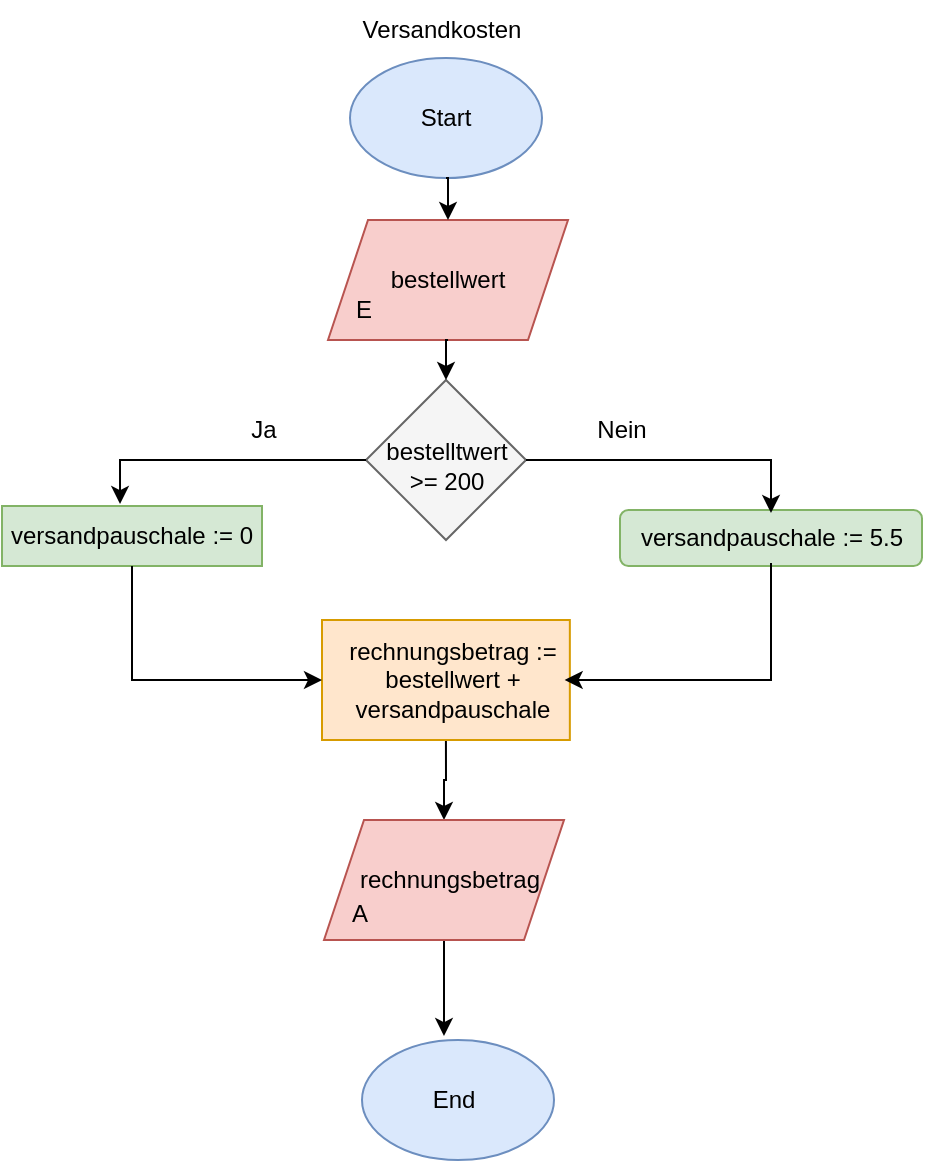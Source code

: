 <mxfile version="22.0.8" type="device">
  <diagram name="Seite-1" id="_FQVYKr5ARGDOp2DAqd-">
    <mxGraphModel dx="977" dy="617" grid="1" gridSize="10" guides="1" tooltips="1" connect="1" arrows="1" fold="1" page="1" pageScale="1" pageWidth="827" pageHeight="1169" math="0" shadow="0">
      <root>
        <mxCell id="0" />
        <mxCell id="1" parent="0" />
        <mxCell id="GyW-rlFqUyG9d3HSxGv--3" value="" style="group;" vertex="1" connectable="0" parent="1">
          <mxGeometry x="354" y="39" width="96" height="60" as="geometry" />
        </mxCell>
        <mxCell id="GyW-rlFqUyG9d3HSxGv--1" value="" style="ellipse;whiteSpace=wrap;html=1;fillColor=#dae8fc;strokeColor=#6c8ebf;" vertex="1" parent="GyW-rlFqUyG9d3HSxGv--3">
          <mxGeometry width="96" height="60" as="geometry" />
        </mxCell>
        <mxCell id="GyW-rlFqUyG9d3HSxGv--2" value="Start" style="text;html=1;strokeColor=none;fillColor=none;align=center;verticalAlign=middle;whiteSpace=wrap;rounded=0;" vertex="1" parent="GyW-rlFqUyG9d3HSxGv--3">
          <mxGeometry x="12" y="11.25" width="72" height="37.5" as="geometry" />
        </mxCell>
        <mxCell id="GyW-rlFqUyG9d3HSxGv--7" value="" style="group;" vertex="1" connectable="0" parent="1">
          <mxGeometry x="362" y="530" width="96" height="60" as="geometry" />
        </mxCell>
        <mxCell id="GyW-rlFqUyG9d3HSxGv--5" value="" style="ellipse;whiteSpace=wrap;html=1;fillColor=#dae8fc;strokeColor=#6c8ebf;" vertex="1" parent="GyW-rlFqUyG9d3HSxGv--7">
          <mxGeometry x="-2" width="96" height="60" as="geometry" />
        </mxCell>
        <mxCell id="GyW-rlFqUyG9d3HSxGv--6" value="End" style="text;html=1;strokeColor=none;fillColor=none;align=center;verticalAlign=middle;whiteSpace=wrap;rounded=0;" vertex="1" parent="GyW-rlFqUyG9d3HSxGv--7">
          <mxGeometry x="8" y="11.25" width="72" height="37.5" as="geometry" />
        </mxCell>
        <mxCell id="GyW-rlFqUyG9d3HSxGv--8" value="Versandkosten" style="text;html=1;strokeColor=none;fillColor=none;align=center;verticalAlign=middle;whiteSpace=wrap;rounded=0;" vertex="1" parent="1">
          <mxGeometry x="350" y="10" width="100" height="30" as="geometry" />
        </mxCell>
        <mxCell id="GyW-rlFqUyG9d3HSxGv--12" value="" style="group" vertex="1" connectable="0" parent="1">
          <mxGeometry x="331" y="120" width="132" height="60" as="geometry" />
        </mxCell>
        <mxCell id="GyW-rlFqUyG9d3HSxGv--9" value="" style="shape=parallelogram;perimeter=parallelogramPerimeter;whiteSpace=wrap;html=1;fixedSize=1;fillColor=#f8cecc;strokeColor=#b85450;" vertex="1" parent="GyW-rlFqUyG9d3HSxGv--12">
          <mxGeometry x="12" width="120" height="60" as="geometry" />
        </mxCell>
        <mxCell id="GyW-rlFqUyG9d3HSxGv--10" value="bestellwert" style="text;html=1;strokeColor=none;fillColor=none;align=center;verticalAlign=middle;whiteSpace=wrap;rounded=0;" vertex="1" parent="GyW-rlFqUyG9d3HSxGv--12">
          <mxGeometry x="42" y="15" width="60" height="30" as="geometry" />
        </mxCell>
        <mxCell id="GyW-rlFqUyG9d3HSxGv--11" value="E" style="text;html=1;strokeColor=none;fillColor=none;align=center;verticalAlign=middle;whiteSpace=wrap;rounded=0;" vertex="1" parent="GyW-rlFqUyG9d3HSxGv--12">
          <mxGeometry y="30" width="60" height="30" as="geometry" />
        </mxCell>
        <mxCell id="GyW-rlFqUyG9d3HSxGv--17" style="edgeStyle=orthogonalEdgeStyle;rounded=0;orthogonalLoop=1;jettySize=auto;html=1;exitX=0.5;exitY=1;exitDx=0;exitDy=0;entryX=0.5;entryY=0;entryDx=0;entryDy=0;" edge="1" parent="1" source="GyW-rlFqUyG9d3HSxGv--1" target="GyW-rlFqUyG9d3HSxGv--9">
          <mxGeometry relative="1" as="geometry" />
        </mxCell>
        <mxCell id="GyW-rlFqUyG9d3HSxGv--18" style="edgeStyle=orthogonalEdgeStyle;rounded=0;orthogonalLoop=1;jettySize=auto;html=1;exitX=0.5;exitY=1;exitDx=0;exitDy=0;entryX=0.427;entryY=-0.033;entryDx=0;entryDy=0;entryPerimeter=0;" edge="1" parent="1" source="GyW-rlFqUyG9d3HSxGv--14" target="GyW-rlFqUyG9d3HSxGv--5">
          <mxGeometry relative="1" as="geometry" />
        </mxCell>
        <mxCell id="GyW-rlFqUyG9d3HSxGv--22" style="edgeStyle=orthogonalEdgeStyle;rounded=0;orthogonalLoop=1;jettySize=auto;html=1;exitX=0.5;exitY=1;exitDx=0;exitDy=0;entryX=0.5;entryY=0;entryDx=0;entryDy=0;" edge="1" parent="1" source="GyW-rlFqUyG9d3HSxGv--19" target="GyW-rlFqUyG9d3HSxGv--14">
          <mxGeometry relative="1" as="geometry" />
        </mxCell>
        <mxCell id="GyW-rlFqUyG9d3HSxGv--25" value="" style="group;" vertex="1" connectable="0" parent="1">
          <mxGeometry x="362" y="200" width="80" height="80" as="geometry" />
        </mxCell>
        <mxCell id="GyW-rlFqUyG9d3HSxGv--23" value="" style="rhombus;whiteSpace=wrap;html=1;fillColor=#f5f5f5;strokeColor=#666666;fontColor=#333333;" vertex="1" parent="GyW-rlFqUyG9d3HSxGv--25">
          <mxGeometry width="80" height="80" as="geometry" />
        </mxCell>
        <mxCell id="GyW-rlFqUyG9d3HSxGv--24" value="bestelltwert &amp;gt;= 200" style="text;html=1;strokeColor=none;fillColor=none;align=center;verticalAlign=middle;whiteSpace=wrap;rounded=0;" vertex="1" parent="GyW-rlFqUyG9d3HSxGv--25">
          <mxGeometry x="22.5" y="37" width="35" height="12.5" as="geometry" />
        </mxCell>
        <mxCell id="GyW-rlFqUyG9d3HSxGv--26" style="edgeStyle=orthogonalEdgeStyle;rounded=0;orthogonalLoop=1;jettySize=auto;html=1;exitX=0.5;exitY=1;exitDx=0;exitDy=0;entryX=0.5;entryY=0;entryDx=0;entryDy=0;" edge="1" parent="1" source="GyW-rlFqUyG9d3HSxGv--9" target="GyW-rlFqUyG9d3HSxGv--23">
          <mxGeometry relative="1" as="geometry" />
        </mxCell>
        <mxCell id="GyW-rlFqUyG9d3HSxGv--29" value="" style="group" vertex="1" connectable="0" parent="1">
          <mxGeometry x="180" y="263" width="130" height="30" as="geometry" />
        </mxCell>
        <mxCell id="GyW-rlFqUyG9d3HSxGv--27" value="" style="rounded=1;whiteSpace=wrap;html=1;" vertex="1" parent="GyW-rlFqUyG9d3HSxGv--29">
          <mxGeometry width="130" height="30" as="geometry" />
        </mxCell>
        <mxCell id="GyW-rlFqUyG9d3HSxGv--28" value="versandpauschale := 0" style="text;html=1;strokeColor=#82b366;fillColor=#d5e8d4;align=center;verticalAlign=middle;whiteSpace=wrap;rounded=0;" vertex="1" parent="GyW-rlFqUyG9d3HSxGv--29">
          <mxGeometry width="130" height="30" as="geometry" />
        </mxCell>
        <mxCell id="GyW-rlFqUyG9d3HSxGv--35" value="" style="group;" vertex="1" connectable="0" parent="1">
          <mxGeometry x="489" y="265" width="151" height="28" as="geometry" />
        </mxCell>
        <mxCell id="GyW-rlFqUyG9d3HSxGv--33" value="" style="rounded=1;whiteSpace=wrap;html=1;fillColor=#d5e8d4;strokeColor=#82b366;" vertex="1" parent="GyW-rlFqUyG9d3HSxGv--35">
          <mxGeometry width="151" height="28" as="geometry" />
        </mxCell>
        <mxCell id="GyW-rlFqUyG9d3HSxGv--32" value="versandpauschale := 5.5" style="text;html=1;align=center;verticalAlign=middle;whiteSpace=wrap;rounded=0;glass=1;" vertex="1" parent="GyW-rlFqUyG9d3HSxGv--35">
          <mxGeometry x="5.5" y="1.5" width="140" height="25" as="geometry" />
        </mxCell>
        <mxCell id="GyW-rlFqUyG9d3HSxGv--36" style="edgeStyle=orthogonalEdgeStyle;rounded=0;orthogonalLoop=1;jettySize=auto;html=1;exitX=1;exitY=0.5;exitDx=0;exitDy=0;entryX=0.5;entryY=0;entryDx=0;entryDy=0;" edge="1" parent="1" source="GyW-rlFqUyG9d3HSxGv--23" target="GyW-rlFqUyG9d3HSxGv--32">
          <mxGeometry relative="1" as="geometry" />
        </mxCell>
        <mxCell id="GyW-rlFqUyG9d3HSxGv--37" style="edgeStyle=orthogonalEdgeStyle;rounded=0;orthogonalLoop=1;jettySize=auto;html=1;exitX=0;exitY=0.5;exitDx=0;exitDy=0;entryX=0.454;entryY=-0.033;entryDx=0;entryDy=0;entryPerimeter=0;" edge="1" parent="1" source="GyW-rlFqUyG9d3HSxGv--23" target="GyW-rlFqUyG9d3HSxGv--28">
          <mxGeometry relative="1" as="geometry" />
        </mxCell>
        <mxCell id="GyW-rlFqUyG9d3HSxGv--38" value="Ja" style="text;html=1;strokeColor=none;fillColor=none;align=center;verticalAlign=middle;whiteSpace=wrap;rounded=0;" vertex="1" parent="1">
          <mxGeometry x="281" y="210" width="60" height="30" as="geometry" />
        </mxCell>
        <mxCell id="GyW-rlFqUyG9d3HSxGv--39" value="Nein" style="text;html=1;strokeColor=none;fillColor=none;align=center;verticalAlign=middle;whiteSpace=wrap;rounded=0;" vertex="1" parent="1">
          <mxGeometry x="460" y="210" width="60" height="30" as="geometry" />
        </mxCell>
        <mxCell id="GyW-rlFqUyG9d3HSxGv--21" value="" style="group" vertex="1" connectable="0" parent="1">
          <mxGeometry x="340" y="320" width="140" height="60" as="geometry" />
        </mxCell>
        <mxCell id="GyW-rlFqUyG9d3HSxGv--19" value="" style="rounded=0;whiteSpace=wrap;html=1;fillColor=#ffe6cc;strokeColor=#d79b00;" vertex="1" parent="GyW-rlFqUyG9d3HSxGv--21">
          <mxGeometry width="123.92" height="60" as="geometry" />
        </mxCell>
        <mxCell id="GyW-rlFqUyG9d3HSxGv--20" value="rechnungsbetrag := bestellwert + versandpauschale" style="text;html=1;align=center;verticalAlign=middle;whiteSpace=wrap;rounded=0;" vertex="1" parent="GyW-rlFqUyG9d3HSxGv--21">
          <mxGeometry x="10" y="5" width="111.33" height="50" as="geometry" />
        </mxCell>
        <mxCell id="GyW-rlFqUyG9d3HSxGv--13" value="" style="group" vertex="1" connectable="0" parent="1">
          <mxGeometry x="341" y="420" width="132" height="60" as="geometry" />
        </mxCell>
        <mxCell id="GyW-rlFqUyG9d3HSxGv--14" value="" style="shape=parallelogram;perimeter=parallelogramPerimeter;whiteSpace=wrap;html=1;fixedSize=1;fillColor=#f8cecc;strokeColor=#b85450;" vertex="1" parent="GyW-rlFqUyG9d3HSxGv--13">
          <mxGeometry width="120" height="60" as="geometry" />
        </mxCell>
        <mxCell id="GyW-rlFqUyG9d3HSxGv--15" value="rechnungsbetrag" style="text;html=1;strokeColor=none;fillColor=none;align=center;verticalAlign=middle;whiteSpace=wrap;rounded=0;" vertex="1" parent="GyW-rlFqUyG9d3HSxGv--13">
          <mxGeometry x="33" y="15" width="60" height="30" as="geometry" />
        </mxCell>
        <mxCell id="GyW-rlFqUyG9d3HSxGv--16" value="A" style="text;html=1;strokeColor=none;fillColor=none;align=center;verticalAlign=middle;whiteSpace=wrap;rounded=0;" vertex="1" parent="GyW-rlFqUyG9d3HSxGv--13">
          <mxGeometry x="-12" y="32" width="60" height="30" as="geometry" />
        </mxCell>
        <mxCell id="GyW-rlFqUyG9d3HSxGv--44" style="edgeStyle=orthogonalEdgeStyle;rounded=0;orthogonalLoop=1;jettySize=auto;html=1;exitX=0.5;exitY=1;exitDx=0;exitDy=0;entryX=1;entryY=0.5;entryDx=0;entryDy=0;" edge="1" parent="1" source="GyW-rlFqUyG9d3HSxGv--32" target="GyW-rlFqUyG9d3HSxGv--20">
          <mxGeometry relative="1" as="geometry" />
        </mxCell>
        <mxCell id="GyW-rlFqUyG9d3HSxGv--45" style="edgeStyle=orthogonalEdgeStyle;rounded=0;orthogonalLoop=1;jettySize=auto;html=1;exitX=0.5;exitY=1;exitDx=0;exitDy=0;entryX=0;entryY=0.5;entryDx=0;entryDy=0;" edge="1" parent="1" source="GyW-rlFqUyG9d3HSxGv--28" target="GyW-rlFqUyG9d3HSxGv--19">
          <mxGeometry relative="1" as="geometry" />
        </mxCell>
      </root>
    </mxGraphModel>
  </diagram>
</mxfile>
